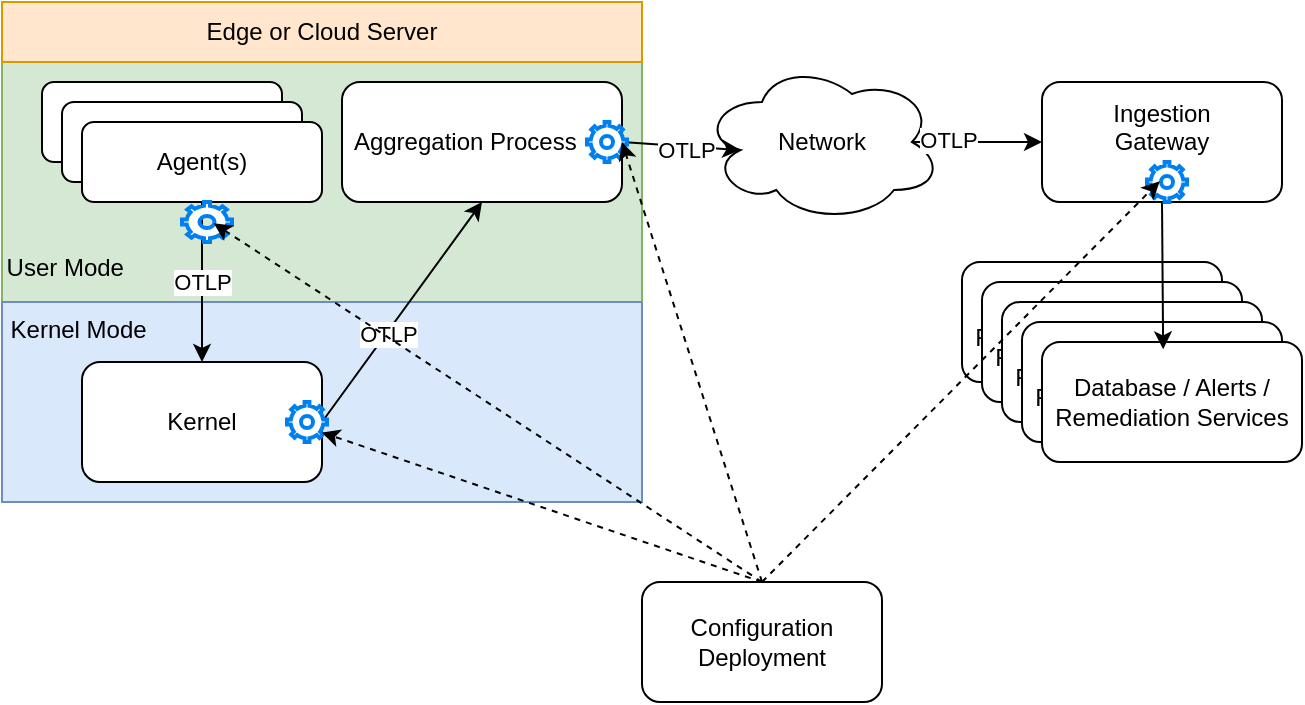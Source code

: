 <mxfile version="26.0.4">
  <diagram id="C5RBs43oDa-KdzZeNtuy" name="Page-1">
    <mxGraphModel dx="1105" dy="822" grid="1" gridSize="10" guides="1" tooltips="1" connect="1" arrows="0" fold="1" page="1" pageScale="1" pageWidth="827" pageHeight="1169" math="0" shadow="0">
      <root>
        <mxCell id="WIyWlLk6GJQsqaUBKTNV-0" />
        <mxCell id="WIyWlLk6GJQsqaUBKTNV-1" parent="WIyWlLk6GJQsqaUBKTNV-0" />
        <mxCell id="Ji26STUYplzQVVDQYfk5-15" value="&lt;div&gt;&lt;span style=&quot;background-color: transparent; color: light-dark(rgb(0, 0, 0), rgb(255, 255, 255));&quot;&gt;&lt;br&gt;&lt;/span&gt;&lt;/div&gt;&lt;div&gt;&lt;span style=&quot;background-color: transparent; color: light-dark(rgb(0, 0, 0), rgb(255, 255, 255));&quot;&gt;&lt;br&gt;&lt;/span&gt;&lt;/div&gt;&lt;div&gt;&lt;span style=&quot;background-color: transparent; color: light-dark(rgb(0, 0, 0), rgb(255, 255, 255));&quot;&gt;&lt;br&gt;&lt;/span&gt;&lt;/div&gt;&lt;div&gt;&lt;span style=&quot;background-color: transparent; color: light-dark(rgb(0, 0, 0), rgb(255, 255, 255));&quot;&gt;&lt;br&gt;&lt;/span&gt;&lt;/div&gt;&lt;div&gt;&lt;span style=&quot;background-color: transparent; color: light-dark(rgb(0, 0, 0), rgb(255, 255, 255));&quot;&gt;&lt;br&gt;&lt;/span&gt;&lt;/div&gt;&lt;div&gt;&lt;span style=&quot;background-color: transparent; color: light-dark(rgb(0, 0, 0), rgb(255, 255, 255));&quot;&gt;&lt;br&gt;&lt;/span&gt;&lt;/div&gt;&lt;div&gt;&lt;span style=&quot;background-color: transparent; color: light-dark(rgb(0, 0, 0), rgb(255, 255, 255));&quot;&gt;&lt;br&gt;&lt;/span&gt;&lt;/div&gt;&lt;div&gt;&lt;span style=&quot;background-color: transparent; color: light-dark(rgb(0, 0, 0), rgb(255, 255, 255));&quot;&gt;&lt;br&gt;&lt;/span&gt;&lt;/div&gt;&lt;div&gt;&lt;span style=&quot;background-color: transparent; color: light-dark(rgb(0, 0, 0), rgb(255, 255, 255));&quot;&gt;User Mode&amp;nbsp; &amp;nbsp; &amp;nbsp; &amp;nbsp; &amp;nbsp; &amp;nbsp; &amp;nbsp; &amp;nbsp; &amp;nbsp; &amp;nbsp; &amp;nbsp; &amp;nbsp; &amp;nbsp; &amp;nbsp; &amp;nbsp; &amp;nbsp; &amp;nbsp; &amp;nbsp; &amp;nbsp; &amp;nbsp; &amp;nbsp; &amp;nbsp; &amp;nbsp; &amp;nbsp; &amp;nbsp; &amp;nbsp; &amp;nbsp; &amp;nbsp; &amp;nbsp; &amp;nbsp; &amp;nbsp; &amp;nbsp; &amp;nbsp; &amp;nbsp; &amp;nbsp; &amp;nbsp; &amp;nbsp; &amp;nbsp; &amp;nbsp; &amp;nbsp; &amp;nbsp;&lt;/span&gt;&lt;br&gt;&lt;/div&gt;&lt;div&gt;&lt;br&gt;&lt;/div&gt;" style="rounded=0;whiteSpace=wrap;html=1;fillColor=#d5e8d4;strokeColor=#82b366;" vertex="1" parent="WIyWlLk6GJQsqaUBKTNV-1">
          <mxGeometry x="20" y="90" width="320" height="120" as="geometry" />
        </mxCell>
        <mxCell id="Ji26STUYplzQVVDQYfk5-14" value="&lt;div&gt;&lt;span style=&quot;background-color: transparent; color: light-dark(rgb(0, 0, 0), rgb(255, 255, 255));&quot;&gt;Kernel Mode&amp;nbsp; &amp;nbsp; &amp;nbsp; &amp;nbsp; &amp;nbsp; &amp;nbsp; &amp;nbsp; &amp;nbsp; &amp;nbsp; &amp;nbsp; &amp;nbsp; &amp;nbsp; &amp;nbsp; &amp;nbsp; &amp;nbsp; &amp;nbsp; &amp;nbsp; &amp;nbsp; &amp;nbsp; &amp;nbsp; &amp;nbsp; &amp;nbsp; &amp;nbsp; &amp;nbsp; &amp;nbsp; &amp;nbsp; &amp;nbsp; &amp;nbsp; &amp;nbsp; &amp;nbsp; &amp;nbsp; &amp;nbsp; &amp;nbsp; &amp;nbsp; &amp;nbsp; &amp;nbsp; &amp;nbsp; &amp;nbsp; &amp;nbsp; &amp;nbsp; &amp;nbsp;&lt;/span&gt;&lt;/div&gt;&lt;div&gt;&lt;span style=&quot;background-color: transparent; color: light-dark(rgb(0, 0, 0), rgb(255, 255, 255));&quot;&gt;&lt;br&gt;&lt;/span&gt;&lt;/div&gt;&lt;div&gt;&lt;span style=&quot;background-color: transparent; color: light-dark(rgb(0, 0, 0), rgb(255, 255, 255));&quot;&gt;&lt;br&gt;&lt;/span&gt;&lt;/div&gt;&lt;div&gt;&lt;span style=&quot;background-color: transparent; color: light-dark(rgb(0, 0, 0), rgb(255, 255, 255));&quot;&gt;&lt;br&gt;&lt;/span&gt;&lt;/div&gt;&lt;div&gt;&lt;span style=&quot;background-color: transparent; color: light-dark(rgb(0, 0, 0), rgb(255, 255, 255));&quot;&gt;&lt;br&gt;&lt;/span&gt;&lt;/div&gt;" style="rounded=0;whiteSpace=wrap;html=1;fillColor=#dae8fc;strokeColor=#6c8ebf;" vertex="1" parent="WIyWlLk6GJQsqaUBKTNV-1">
          <mxGeometry x="20" y="210" width="320" height="100" as="geometry" />
        </mxCell>
        <mxCell id="Ji26STUYplzQVVDQYfk5-1" value="Kernel" style="rounded=1;whiteSpace=wrap;html=1;" vertex="1" parent="WIyWlLk6GJQsqaUBKTNV-1">
          <mxGeometry x="60" y="240" width="120" height="60" as="geometry" />
        </mxCell>
        <mxCell id="Ji26STUYplzQVVDQYfk5-4" value="Aggregation Process&amp;nbsp; &amp;nbsp; &amp;nbsp;" style="rounded=1;whiteSpace=wrap;html=1;" vertex="1" parent="WIyWlLk6GJQsqaUBKTNV-1">
          <mxGeometry x="190" y="100" width="140" height="60" as="geometry" />
        </mxCell>
        <mxCell id="Ji26STUYplzQVVDQYfk5-5" value="" style="endArrow=classic;html=1;rounded=0;exitX=1;exitY=0.5;exitDx=0;exitDy=0;entryX=0.5;entryY=1;entryDx=0;entryDy=0;" edge="1" parent="WIyWlLk6GJQsqaUBKTNV-1" source="Ji26STUYplzQVVDQYfk5-1" target="Ji26STUYplzQVVDQYfk5-4">
          <mxGeometry width="50" height="50" relative="1" as="geometry">
            <mxPoint x="500" y="420" as="sourcePoint" />
            <mxPoint x="550" y="370" as="targetPoint" />
          </mxGeometry>
        </mxCell>
        <mxCell id="Ji26STUYplzQVVDQYfk5-28" value="OTLP" style="edgeLabel;html=1;align=center;verticalAlign=middle;resizable=0;points=[];" vertex="1" connectable="0" parent="Ji26STUYplzQVVDQYfk5-5">
          <mxGeometry x="-0.191" relative="1" as="geometry">
            <mxPoint as="offset" />
          </mxGeometry>
        </mxCell>
        <mxCell id="Ji26STUYplzQVVDQYfk5-6" value="" style="endArrow=classic;html=1;rounded=0;exitX=0.5;exitY=1;exitDx=0;exitDy=0;entryX=0.5;entryY=0;entryDx=0;entryDy=0;" edge="1" parent="WIyWlLk6GJQsqaUBKTNV-1" source="Ji26STUYplzQVVDQYfk5-3" target="Ji26STUYplzQVVDQYfk5-1">
          <mxGeometry width="50" height="50" relative="1" as="geometry">
            <mxPoint x="790" y="630" as="sourcePoint" />
            <mxPoint x="840" y="580" as="targetPoint" />
          </mxGeometry>
        </mxCell>
        <mxCell id="Ji26STUYplzQVVDQYfk5-27" value="OTLP" style="edgeLabel;html=1;align=center;verticalAlign=middle;resizable=0;points=[];" vertex="1" connectable="0" parent="Ji26STUYplzQVVDQYfk5-6">
          <mxGeometry x="0.002" relative="1" as="geometry">
            <mxPoint as="offset" />
          </mxGeometry>
        </mxCell>
        <mxCell id="Ji26STUYplzQVVDQYfk5-7" value="Network" style="ellipse;shape=cloud;whiteSpace=wrap;html=1;" vertex="1" parent="WIyWlLk6GJQsqaUBKTNV-1">
          <mxGeometry x="370" y="90" width="120" height="80" as="geometry" />
        </mxCell>
        <mxCell id="Ji26STUYplzQVVDQYfk5-8" value="" style="endArrow=classic;html=1;rounded=0;entryX=0.16;entryY=0.55;entryDx=0;entryDy=0;entryPerimeter=0;exitX=1;exitY=0.5;exitDx=0;exitDy=0;" edge="1" parent="WIyWlLk6GJQsqaUBKTNV-1" source="Ji26STUYplzQVVDQYfk5-4" target="Ji26STUYplzQVVDQYfk5-7">
          <mxGeometry width="50" height="50" relative="1" as="geometry">
            <mxPoint x="370" y="140" as="sourcePoint" />
            <mxPoint x="420" y="90" as="targetPoint" />
          </mxGeometry>
        </mxCell>
        <mxCell id="Ji26STUYplzQVVDQYfk5-29" value="OTLP" style="edgeLabel;html=1;align=center;verticalAlign=middle;resizable=0;points=[];" vertex="1" connectable="0" parent="Ji26STUYplzQVVDQYfk5-8">
          <mxGeometry x="0.084" y="-2" relative="1" as="geometry">
            <mxPoint as="offset" />
          </mxGeometry>
        </mxCell>
        <mxCell id="Ji26STUYplzQVVDQYfk5-9" value="" style="endArrow=classic;html=1;rounded=0;exitX=0.875;exitY=0.5;exitDx=0;exitDy=0;exitPerimeter=0;entryX=0;entryY=0.5;entryDx=0;entryDy=0;" edge="1" parent="WIyWlLk6GJQsqaUBKTNV-1" source="Ji26STUYplzQVVDQYfk5-7" target="Ji26STUYplzQVVDQYfk5-10">
          <mxGeometry width="50" height="50" relative="1" as="geometry">
            <mxPoint x="474" y="140" as="sourcePoint" />
            <mxPoint x="529" y="140" as="targetPoint" />
          </mxGeometry>
        </mxCell>
        <mxCell id="Ji26STUYplzQVVDQYfk5-30" value="OTLP" style="edgeLabel;html=1;align=center;verticalAlign=middle;resizable=0;points=[];" vertex="1" connectable="0" parent="Ji26STUYplzQVVDQYfk5-9">
          <mxGeometry x="-0.454" y="1" relative="1" as="geometry">
            <mxPoint as="offset" />
          </mxGeometry>
        </mxCell>
        <mxCell id="Ji26STUYplzQVVDQYfk5-10" value="Ingestion&lt;div&gt;Gateway&lt;/div&gt;&lt;div&gt;&lt;br&gt;&lt;/div&gt;" style="rounded=1;whiteSpace=wrap;html=1;" vertex="1" parent="WIyWlLk6GJQsqaUBKTNV-1">
          <mxGeometry x="540" y="100" width="120" height="60" as="geometry" />
        </mxCell>
        <mxCell id="Ji26STUYplzQVVDQYfk5-16" value="Edge or Cloud Server" style="rounded=0;whiteSpace=wrap;html=1;fillColor=#ffe6cc;strokeColor=#d79b00;" vertex="1" parent="WIyWlLk6GJQsqaUBKTNV-1">
          <mxGeometry x="20" y="60" width="320" height="30" as="geometry" />
        </mxCell>
        <mxCell id="Ji26STUYplzQVVDQYfk5-32" value="" style="group" vertex="1" connectable="0" parent="WIyWlLk6GJQsqaUBKTNV-1">
          <mxGeometry x="40" y="100" width="140" height="60" as="geometry" />
        </mxCell>
        <mxCell id="WIyWlLk6GJQsqaUBKTNV-3" value="Agent" style="rounded=1;whiteSpace=wrap;html=1;fontSize=12;glass=0;strokeWidth=1;shadow=0;" parent="Ji26STUYplzQVVDQYfk5-32" vertex="1">
          <mxGeometry width="120" height="40" as="geometry" />
        </mxCell>
        <mxCell id="Ji26STUYplzQVVDQYfk5-2" value="Agent" style="rounded=1;whiteSpace=wrap;html=1;fontSize=12;glass=0;strokeWidth=1;shadow=0;" vertex="1" parent="Ji26STUYplzQVVDQYfk5-32">
          <mxGeometry x="10" y="10" width="120" height="40" as="geometry" />
        </mxCell>
        <mxCell id="Ji26STUYplzQVVDQYfk5-3" value="Agent(s)" style="rounded=1;whiteSpace=wrap;html=1;fontSize=12;glass=0;strokeWidth=1;shadow=0;" vertex="1" parent="Ji26STUYplzQVVDQYfk5-32">
          <mxGeometry x="20" y="20" width="120" height="40" as="geometry" />
        </mxCell>
        <mxCell id="Ji26STUYplzQVVDQYfk5-33" value="" style="group" vertex="1" connectable="0" parent="WIyWlLk6GJQsqaUBKTNV-1">
          <mxGeometry x="500" y="190" width="170" height="100" as="geometry" />
        </mxCell>
        <mxCell id="Ji26STUYplzQVVDQYfk5-22" value="Database / Alerts / Remediation Services" style="rounded=1;whiteSpace=wrap;html=1;" vertex="1" parent="Ji26STUYplzQVVDQYfk5-33">
          <mxGeometry width="130" height="60" as="geometry" />
        </mxCell>
        <mxCell id="Ji26STUYplzQVVDQYfk5-23" value="Database / Alerts / Remediation Services" style="rounded=1;whiteSpace=wrap;html=1;" vertex="1" parent="Ji26STUYplzQVVDQYfk5-33">
          <mxGeometry x="10" y="10" width="130" height="60" as="geometry" />
        </mxCell>
        <mxCell id="Ji26STUYplzQVVDQYfk5-24" value="Database / Alerts / Remediation Services" style="rounded=1;whiteSpace=wrap;html=1;" vertex="1" parent="Ji26STUYplzQVVDQYfk5-33">
          <mxGeometry x="20" y="20" width="130" height="60" as="geometry" />
        </mxCell>
        <mxCell id="Ji26STUYplzQVVDQYfk5-25" value="Database / Alerts / Remediation Services" style="rounded=1;whiteSpace=wrap;html=1;" vertex="1" parent="Ji26STUYplzQVVDQYfk5-33">
          <mxGeometry x="30" y="30" width="130" height="60" as="geometry" />
        </mxCell>
        <mxCell id="Ji26STUYplzQVVDQYfk5-26" value="Database / Alerts / Remediation Services" style="rounded=1;whiteSpace=wrap;html=1;" vertex="1" parent="Ji26STUYplzQVVDQYfk5-33">
          <mxGeometry x="40" y="40" width="130" height="60" as="geometry" />
        </mxCell>
        <mxCell id="Ji26STUYplzQVVDQYfk5-18" value="" style="endArrow=classic;html=1;rounded=0;exitX=0.5;exitY=1;exitDx=0;exitDy=0;entryX=0.466;entryY=0.061;entryDx=0;entryDy=0;entryPerimeter=0;" edge="1" parent="WIyWlLk6GJQsqaUBKTNV-1" source="Ji26STUYplzQVVDQYfk5-10" target="Ji26STUYplzQVVDQYfk5-26">
          <mxGeometry width="50" height="50" relative="1" as="geometry">
            <mxPoint x="500" y="420" as="sourcePoint" />
            <mxPoint x="640" y="200" as="targetPoint" />
          </mxGeometry>
        </mxCell>
        <mxCell id="Ji26STUYplzQVVDQYfk5-47" value="" style="group" vertex="1" connectable="0" parent="WIyWlLk6GJQsqaUBKTNV-1">
          <mxGeometry x="110" y="120" width="502.5" height="160" as="geometry" />
        </mxCell>
        <mxCell id="Ji26STUYplzQVVDQYfk5-37" value="" style="html=1;verticalLabelPosition=bottom;align=center;labelBackgroundColor=#ffffff;verticalAlign=top;strokeWidth=2;strokeColor=#0080F0;shadow=0;dashed=0;shape=mxgraph.ios7.icons.settings;" vertex="1" parent="Ji26STUYplzQVVDQYfk5-47">
          <mxGeometry y="40" width="25" height="20" as="geometry" />
        </mxCell>
        <mxCell id="Ji26STUYplzQVVDQYfk5-41" value="" style="html=1;verticalLabelPosition=bottom;align=center;labelBackgroundColor=#ffffff;verticalAlign=top;strokeWidth=2;strokeColor=#0080F0;shadow=0;dashed=0;shape=mxgraph.ios7.icons.settings;" vertex="1" parent="Ji26STUYplzQVVDQYfk5-47">
          <mxGeometry x="52.5" y="140" width="20" height="20" as="geometry" />
        </mxCell>
        <mxCell id="Ji26STUYplzQVVDQYfk5-43" value="" style="html=1;verticalLabelPosition=bottom;align=center;labelBackgroundColor=#ffffff;verticalAlign=top;strokeWidth=2;strokeColor=#0080F0;shadow=0;dashed=0;shape=mxgraph.ios7.icons.settings;" vertex="1" parent="Ji26STUYplzQVVDQYfk5-47">
          <mxGeometry x="202.5" width="20" height="20" as="geometry" />
        </mxCell>
        <mxCell id="Ji26STUYplzQVVDQYfk5-46" value="" style="html=1;verticalLabelPosition=bottom;align=center;labelBackgroundColor=#ffffff;verticalAlign=top;strokeWidth=2;strokeColor=#0080F0;shadow=0;dashed=0;shape=mxgraph.ios7.icons.settings;" vertex="1" parent="Ji26STUYplzQVVDQYfk5-47">
          <mxGeometry x="482.5" y="20" width="20" height="20" as="geometry" />
        </mxCell>
        <mxCell id="Ji26STUYplzQVVDQYfk5-48" value="Configuration&lt;br&gt;Deployment" style="rounded=1;whiteSpace=wrap;html=1;" vertex="1" parent="WIyWlLk6GJQsqaUBKTNV-1">
          <mxGeometry x="340" y="350" width="120" height="60" as="geometry" />
        </mxCell>
        <mxCell id="Ji26STUYplzQVVDQYfk5-49" value="" style="endArrow=classic;html=1;rounded=0;exitX=0.5;exitY=0;exitDx=0;exitDy=0;entryX=0.871;entryY=0.76;entryDx=0;entryDy=0;entryPerimeter=0;dashed=1;" edge="1" parent="WIyWlLk6GJQsqaUBKTNV-1" source="Ji26STUYplzQVVDQYfk5-48" target="Ji26STUYplzQVVDQYfk5-41">
          <mxGeometry width="50" height="50" relative="1" as="geometry">
            <mxPoint x="410" y="350" as="sourcePoint" />
            <mxPoint x="400" y="220" as="targetPoint" />
          </mxGeometry>
        </mxCell>
        <mxCell id="Ji26STUYplzQVVDQYfk5-50" value="" style="endArrow=classic;html=1;rounded=0;exitX=0.5;exitY=0;exitDx=0;exitDy=0;entryX=0.635;entryY=0.532;entryDx=0;entryDy=0;entryPerimeter=0;dashed=1;" edge="1" parent="WIyWlLk6GJQsqaUBKTNV-1" source="Ji26STUYplzQVVDQYfk5-48" target="Ji26STUYplzQVVDQYfk5-37">
          <mxGeometry width="50" height="50" relative="1" as="geometry">
            <mxPoint x="424" y="400" as="sourcePoint" />
            <mxPoint x="190" y="285" as="targetPoint" />
          </mxGeometry>
        </mxCell>
        <mxCell id="Ji26STUYplzQVVDQYfk5-51" value="" style="endArrow=classic;html=1;rounded=0;exitX=0.5;exitY=0;exitDx=0;exitDy=0;entryX=1;entryY=0.5;entryDx=0;entryDy=0;dashed=1;" edge="1" parent="WIyWlLk6GJQsqaUBKTNV-1" source="Ji26STUYplzQVVDQYfk5-48" target="Ji26STUYplzQVVDQYfk5-4">
          <mxGeometry width="50" height="50" relative="1" as="geometry">
            <mxPoint x="434" y="410" as="sourcePoint" />
            <mxPoint x="200" y="295" as="targetPoint" />
          </mxGeometry>
        </mxCell>
        <mxCell id="Ji26STUYplzQVVDQYfk5-52" value="" style="endArrow=classic;html=1;rounded=0;entryX=0.318;entryY=0.479;entryDx=0;entryDy=0;entryPerimeter=0;exitX=0.5;exitY=0;exitDx=0;exitDy=0;dashed=1;" edge="1" parent="WIyWlLk6GJQsqaUBKTNV-1" source="Ji26STUYplzQVVDQYfk5-48" target="Ji26STUYplzQVVDQYfk5-46">
          <mxGeometry width="50" height="50" relative="1" as="geometry">
            <mxPoint x="400" y="470" as="sourcePoint" />
            <mxPoint x="210" y="305" as="targetPoint" />
          </mxGeometry>
        </mxCell>
      </root>
    </mxGraphModel>
  </diagram>
</mxfile>
